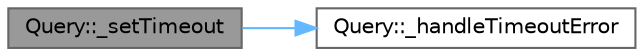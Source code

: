 digraph "Query::_setTimeout"
{
 // INTERACTIVE_SVG=YES
 // LATEX_PDF_SIZE
  bgcolor="transparent";
  edge [fontname=Helvetica,fontsize=10,labelfontname=Helvetica,labelfontsize=10];
  node [fontname=Helvetica,fontsize=10,shape=box,height=0.2,width=0.4];
  rankdir="LR";
  Node1 [id="Node000001",label="Query::_setTimeout",height=0.2,width=0.4,color="gray40", fillcolor="grey60", style="filled", fontcolor="black",tooltip=" "];
  Node1 -> Node2 [id="edge2_Node000001_Node000002",color="steelblue1",style="solid",tooltip=" "];
  Node2 [id="Node000002",label="Query::_handleTimeoutError",height=0.2,width=0.4,color="grey40", fillcolor="white", style="filled",URL="$d4/d6a/a00704_af5cc1157d7bbf615981b191ebc37dbac.html#af5cc1157d7bbf615981b191ebc37dbac",tooltip=" "];
}
